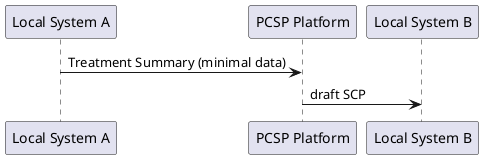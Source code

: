 @startuml
"Local System A" -> "PCSP Platform" : Treatment Summary (minimal data)
"PCSP Platform" -> "Local System B" : draft SCP
@enduml